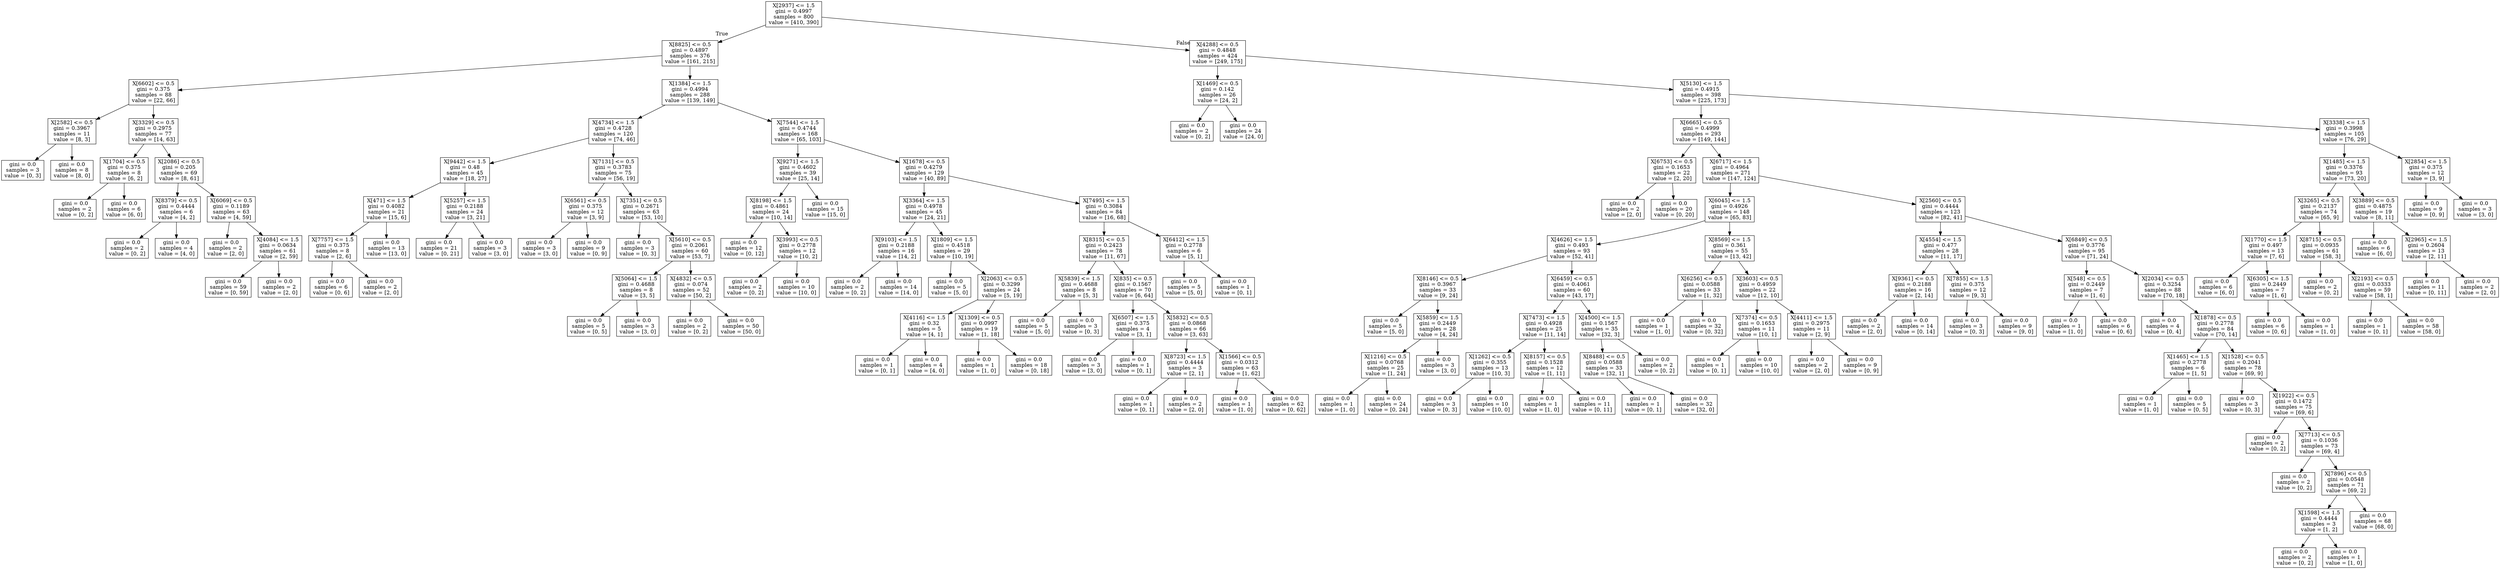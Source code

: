 digraph Tree {
node [shape=box] ;
0 [label="X[2937] <= 1.5\ngini = 0.4997\nsamples = 800\nvalue = [410, 390]"] ;
1 [label="X[8825] <= 0.5\ngini = 0.4897\nsamples = 376\nvalue = [161, 215]"] ;
0 -> 1 [labeldistance=2.5, labelangle=45, headlabel="True"] ;
2 [label="X[6602] <= 0.5\ngini = 0.375\nsamples = 88\nvalue = [22, 66]"] ;
1 -> 2 ;
3 [label="X[2582] <= 0.5\ngini = 0.3967\nsamples = 11\nvalue = [8, 3]"] ;
2 -> 3 ;
4 [label="gini = 0.0\nsamples = 3\nvalue = [0, 3]"] ;
3 -> 4 ;
5 [label="gini = 0.0\nsamples = 8\nvalue = [8, 0]"] ;
3 -> 5 ;
6 [label="X[3329] <= 0.5\ngini = 0.2975\nsamples = 77\nvalue = [14, 63]"] ;
2 -> 6 ;
7 [label="X[1704] <= 0.5\ngini = 0.375\nsamples = 8\nvalue = [6, 2]"] ;
6 -> 7 ;
8 [label="gini = 0.0\nsamples = 2\nvalue = [0, 2]"] ;
7 -> 8 ;
9 [label="gini = 0.0\nsamples = 6\nvalue = [6, 0]"] ;
7 -> 9 ;
10 [label="X[2086] <= 0.5\ngini = 0.205\nsamples = 69\nvalue = [8, 61]"] ;
6 -> 10 ;
11 [label="X[8379] <= 0.5\ngini = 0.4444\nsamples = 6\nvalue = [4, 2]"] ;
10 -> 11 ;
12 [label="gini = 0.0\nsamples = 2\nvalue = [0, 2]"] ;
11 -> 12 ;
13 [label="gini = 0.0\nsamples = 4\nvalue = [4, 0]"] ;
11 -> 13 ;
14 [label="X[6069] <= 0.5\ngini = 0.1189\nsamples = 63\nvalue = [4, 59]"] ;
10 -> 14 ;
15 [label="gini = 0.0\nsamples = 2\nvalue = [2, 0]"] ;
14 -> 15 ;
16 [label="X[4084] <= 1.5\ngini = 0.0634\nsamples = 61\nvalue = [2, 59]"] ;
14 -> 16 ;
17 [label="gini = 0.0\nsamples = 59\nvalue = [0, 59]"] ;
16 -> 17 ;
18 [label="gini = 0.0\nsamples = 2\nvalue = [2, 0]"] ;
16 -> 18 ;
19 [label="X[1384] <= 1.5\ngini = 0.4994\nsamples = 288\nvalue = [139, 149]"] ;
1 -> 19 ;
20 [label="X[4734] <= 1.5\ngini = 0.4728\nsamples = 120\nvalue = [74, 46]"] ;
19 -> 20 ;
21 [label="X[9442] <= 1.5\ngini = 0.48\nsamples = 45\nvalue = [18, 27]"] ;
20 -> 21 ;
22 [label="X[471] <= 1.5\ngini = 0.4082\nsamples = 21\nvalue = [15, 6]"] ;
21 -> 22 ;
23 [label="X[7757] <= 1.5\ngini = 0.375\nsamples = 8\nvalue = [2, 6]"] ;
22 -> 23 ;
24 [label="gini = 0.0\nsamples = 6\nvalue = [0, 6]"] ;
23 -> 24 ;
25 [label="gini = 0.0\nsamples = 2\nvalue = [2, 0]"] ;
23 -> 25 ;
26 [label="gini = 0.0\nsamples = 13\nvalue = [13, 0]"] ;
22 -> 26 ;
27 [label="X[5257] <= 1.5\ngini = 0.2188\nsamples = 24\nvalue = [3, 21]"] ;
21 -> 27 ;
28 [label="gini = 0.0\nsamples = 21\nvalue = [0, 21]"] ;
27 -> 28 ;
29 [label="gini = 0.0\nsamples = 3\nvalue = [3, 0]"] ;
27 -> 29 ;
30 [label="X[7131] <= 0.5\ngini = 0.3783\nsamples = 75\nvalue = [56, 19]"] ;
20 -> 30 ;
31 [label="X[6561] <= 0.5\ngini = 0.375\nsamples = 12\nvalue = [3, 9]"] ;
30 -> 31 ;
32 [label="gini = 0.0\nsamples = 3\nvalue = [3, 0]"] ;
31 -> 32 ;
33 [label="gini = 0.0\nsamples = 9\nvalue = [0, 9]"] ;
31 -> 33 ;
34 [label="X[7351] <= 0.5\ngini = 0.2671\nsamples = 63\nvalue = [53, 10]"] ;
30 -> 34 ;
35 [label="gini = 0.0\nsamples = 3\nvalue = [0, 3]"] ;
34 -> 35 ;
36 [label="X[5610] <= 0.5\ngini = 0.2061\nsamples = 60\nvalue = [53, 7]"] ;
34 -> 36 ;
37 [label="X[5064] <= 1.5\ngini = 0.4688\nsamples = 8\nvalue = [3, 5]"] ;
36 -> 37 ;
38 [label="gini = 0.0\nsamples = 5\nvalue = [0, 5]"] ;
37 -> 38 ;
39 [label="gini = 0.0\nsamples = 3\nvalue = [3, 0]"] ;
37 -> 39 ;
40 [label="X[4832] <= 0.5\ngini = 0.074\nsamples = 52\nvalue = [50, 2]"] ;
36 -> 40 ;
41 [label="gini = 0.0\nsamples = 2\nvalue = [0, 2]"] ;
40 -> 41 ;
42 [label="gini = 0.0\nsamples = 50\nvalue = [50, 0]"] ;
40 -> 42 ;
43 [label="X[7544] <= 1.5\ngini = 0.4744\nsamples = 168\nvalue = [65, 103]"] ;
19 -> 43 ;
44 [label="X[9271] <= 1.5\ngini = 0.4602\nsamples = 39\nvalue = [25, 14]"] ;
43 -> 44 ;
45 [label="X[8198] <= 1.5\ngini = 0.4861\nsamples = 24\nvalue = [10, 14]"] ;
44 -> 45 ;
46 [label="gini = 0.0\nsamples = 12\nvalue = [0, 12]"] ;
45 -> 46 ;
47 [label="X[3993] <= 0.5\ngini = 0.2778\nsamples = 12\nvalue = [10, 2]"] ;
45 -> 47 ;
48 [label="gini = 0.0\nsamples = 2\nvalue = [0, 2]"] ;
47 -> 48 ;
49 [label="gini = 0.0\nsamples = 10\nvalue = [10, 0]"] ;
47 -> 49 ;
50 [label="gini = 0.0\nsamples = 15\nvalue = [15, 0]"] ;
44 -> 50 ;
51 [label="X[1678] <= 0.5\ngini = 0.4279\nsamples = 129\nvalue = [40, 89]"] ;
43 -> 51 ;
52 [label="X[3364] <= 1.5\ngini = 0.4978\nsamples = 45\nvalue = [24, 21]"] ;
51 -> 52 ;
53 [label="X[9103] <= 1.5\ngini = 0.2188\nsamples = 16\nvalue = [14, 2]"] ;
52 -> 53 ;
54 [label="gini = 0.0\nsamples = 2\nvalue = [0, 2]"] ;
53 -> 54 ;
55 [label="gini = 0.0\nsamples = 14\nvalue = [14, 0]"] ;
53 -> 55 ;
56 [label="X[1809] <= 1.5\ngini = 0.4518\nsamples = 29\nvalue = [10, 19]"] ;
52 -> 56 ;
57 [label="gini = 0.0\nsamples = 5\nvalue = [5, 0]"] ;
56 -> 57 ;
58 [label="X[2063] <= 0.5\ngini = 0.3299\nsamples = 24\nvalue = [5, 19]"] ;
56 -> 58 ;
59 [label="X[4116] <= 1.5\ngini = 0.32\nsamples = 5\nvalue = [4, 1]"] ;
58 -> 59 ;
60 [label="gini = 0.0\nsamples = 1\nvalue = [0, 1]"] ;
59 -> 60 ;
61 [label="gini = 0.0\nsamples = 4\nvalue = [4, 0]"] ;
59 -> 61 ;
62 [label="X[1309] <= 0.5\ngini = 0.0997\nsamples = 19\nvalue = [1, 18]"] ;
58 -> 62 ;
63 [label="gini = 0.0\nsamples = 1\nvalue = [1, 0]"] ;
62 -> 63 ;
64 [label="gini = 0.0\nsamples = 18\nvalue = [0, 18]"] ;
62 -> 64 ;
65 [label="X[7495] <= 1.5\ngini = 0.3084\nsamples = 84\nvalue = [16, 68]"] ;
51 -> 65 ;
66 [label="X[8315] <= 0.5\ngini = 0.2423\nsamples = 78\nvalue = [11, 67]"] ;
65 -> 66 ;
67 [label="X[5839] <= 1.5\ngini = 0.4688\nsamples = 8\nvalue = [5, 3]"] ;
66 -> 67 ;
68 [label="gini = 0.0\nsamples = 5\nvalue = [5, 0]"] ;
67 -> 68 ;
69 [label="gini = 0.0\nsamples = 3\nvalue = [0, 3]"] ;
67 -> 69 ;
70 [label="X[835] <= 0.5\ngini = 0.1567\nsamples = 70\nvalue = [6, 64]"] ;
66 -> 70 ;
71 [label="X[6507] <= 1.5\ngini = 0.375\nsamples = 4\nvalue = [3, 1]"] ;
70 -> 71 ;
72 [label="gini = 0.0\nsamples = 3\nvalue = [3, 0]"] ;
71 -> 72 ;
73 [label="gini = 0.0\nsamples = 1\nvalue = [0, 1]"] ;
71 -> 73 ;
74 [label="X[5832] <= 0.5\ngini = 0.0868\nsamples = 66\nvalue = [3, 63]"] ;
70 -> 74 ;
75 [label="X[8723] <= 1.5\ngini = 0.4444\nsamples = 3\nvalue = [2, 1]"] ;
74 -> 75 ;
76 [label="gini = 0.0\nsamples = 1\nvalue = [0, 1]"] ;
75 -> 76 ;
77 [label="gini = 0.0\nsamples = 2\nvalue = [2, 0]"] ;
75 -> 77 ;
78 [label="X[1566] <= 0.5\ngini = 0.0312\nsamples = 63\nvalue = [1, 62]"] ;
74 -> 78 ;
79 [label="gini = 0.0\nsamples = 1\nvalue = [1, 0]"] ;
78 -> 79 ;
80 [label="gini = 0.0\nsamples = 62\nvalue = [0, 62]"] ;
78 -> 80 ;
81 [label="X[6412] <= 1.5\ngini = 0.2778\nsamples = 6\nvalue = [5, 1]"] ;
65 -> 81 ;
82 [label="gini = 0.0\nsamples = 5\nvalue = [5, 0]"] ;
81 -> 82 ;
83 [label="gini = 0.0\nsamples = 1\nvalue = [0, 1]"] ;
81 -> 83 ;
84 [label="X[4288] <= 0.5\ngini = 0.4848\nsamples = 424\nvalue = [249, 175]"] ;
0 -> 84 [labeldistance=2.5, labelangle=-45, headlabel="False"] ;
85 [label="X[1469] <= 0.5\ngini = 0.142\nsamples = 26\nvalue = [24, 2]"] ;
84 -> 85 ;
86 [label="gini = 0.0\nsamples = 2\nvalue = [0, 2]"] ;
85 -> 86 ;
87 [label="gini = 0.0\nsamples = 24\nvalue = [24, 0]"] ;
85 -> 87 ;
88 [label="X[5130] <= 1.5\ngini = 0.4915\nsamples = 398\nvalue = [225, 173]"] ;
84 -> 88 ;
89 [label="X[6665] <= 0.5\ngini = 0.4999\nsamples = 293\nvalue = [149, 144]"] ;
88 -> 89 ;
90 [label="X[6753] <= 0.5\ngini = 0.1653\nsamples = 22\nvalue = [2, 20]"] ;
89 -> 90 ;
91 [label="gini = 0.0\nsamples = 2\nvalue = [2, 0]"] ;
90 -> 91 ;
92 [label="gini = 0.0\nsamples = 20\nvalue = [0, 20]"] ;
90 -> 92 ;
93 [label="X[6717] <= 1.5\ngini = 0.4964\nsamples = 271\nvalue = [147, 124]"] ;
89 -> 93 ;
94 [label="X[6045] <= 1.5\ngini = 0.4926\nsamples = 148\nvalue = [65, 83]"] ;
93 -> 94 ;
95 [label="X[4626] <= 1.5\ngini = 0.493\nsamples = 93\nvalue = [52, 41]"] ;
94 -> 95 ;
96 [label="X[8146] <= 0.5\ngini = 0.3967\nsamples = 33\nvalue = [9, 24]"] ;
95 -> 96 ;
97 [label="gini = 0.0\nsamples = 5\nvalue = [5, 0]"] ;
96 -> 97 ;
98 [label="X[5859] <= 1.5\ngini = 0.2449\nsamples = 28\nvalue = [4, 24]"] ;
96 -> 98 ;
99 [label="X[1216] <= 0.5\ngini = 0.0768\nsamples = 25\nvalue = [1, 24]"] ;
98 -> 99 ;
100 [label="gini = 0.0\nsamples = 1\nvalue = [1, 0]"] ;
99 -> 100 ;
101 [label="gini = 0.0\nsamples = 24\nvalue = [0, 24]"] ;
99 -> 101 ;
102 [label="gini = 0.0\nsamples = 3\nvalue = [3, 0]"] ;
98 -> 102 ;
103 [label="X[6459] <= 0.5\ngini = 0.4061\nsamples = 60\nvalue = [43, 17]"] ;
95 -> 103 ;
104 [label="X[7473] <= 1.5\ngini = 0.4928\nsamples = 25\nvalue = [11, 14]"] ;
103 -> 104 ;
105 [label="X[1262] <= 0.5\ngini = 0.355\nsamples = 13\nvalue = [10, 3]"] ;
104 -> 105 ;
106 [label="gini = 0.0\nsamples = 3\nvalue = [0, 3]"] ;
105 -> 106 ;
107 [label="gini = 0.0\nsamples = 10\nvalue = [10, 0]"] ;
105 -> 107 ;
108 [label="X[8157] <= 0.5\ngini = 0.1528\nsamples = 12\nvalue = [1, 11]"] ;
104 -> 108 ;
109 [label="gini = 0.0\nsamples = 1\nvalue = [1, 0]"] ;
108 -> 109 ;
110 [label="gini = 0.0\nsamples = 11\nvalue = [0, 11]"] ;
108 -> 110 ;
111 [label="X[4500] <= 1.5\ngini = 0.1567\nsamples = 35\nvalue = [32, 3]"] ;
103 -> 111 ;
112 [label="X[8488] <= 0.5\ngini = 0.0588\nsamples = 33\nvalue = [32, 1]"] ;
111 -> 112 ;
113 [label="gini = 0.0\nsamples = 1\nvalue = [0, 1]"] ;
112 -> 113 ;
114 [label="gini = 0.0\nsamples = 32\nvalue = [32, 0]"] ;
112 -> 114 ;
115 [label="gini = 0.0\nsamples = 2\nvalue = [0, 2]"] ;
111 -> 115 ;
116 [label="X[8569] <= 1.5\ngini = 0.361\nsamples = 55\nvalue = [13, 42]"] ;
94 -> 116 ;
117 [label="X[6256] <= 0.5\ngini = 0.0588\nsamples = 33\nvalue = [1, 32]"] ;
116 -> 117 ;
118 [label="gini = 0.0\nsamples = 1\nvalue = [1, 0]"] ;
117 -> 118 ;
119 [label="gini = 0.0\nsamples = 32\nvalue = [0, 32]"] ;
117 -> 119 ;
120 [label="X[3603] <= 0.5\ngini = 0.4959\nsamples = 22\nvalue = [12, 10]"] ;
116 -> 120 ;
121 [label="X[7374] <= 0.5\ngini = 0.1653\nsamples = 11\nvalue = [10, 1]"] ;
120 -> 121 ;
122 [label="gini = 0.0\nsamples = 1\nvalue = [0, 1]"] ;
121 -> 122 ;
123 [label="gini = 0.0\nsamples = 10\nvalue = [10, 0]"] ;
121 -> 123 ;
124 [label="X[4411] <= 1.5\ngini = 0.2975\nsamples = 11\nvalue = [2, 9]"] ;
120 -> 124 ;
125 [label="gini = 0.0\nsamples = 2\nvalue = [2, 0]"] ;
124 -> 125 ;
126 [label="gini = 0.0\nsamples = 9\nvalue = [0, 9]"] ;
124 -> 126 ;
127 [label="X[2560] <= 0.5\ngini = 0.4444\nsamples = 123\nvalue = [82, 41]"] ;
93 -> 127 ;
128 [label="X[4554] <= 1.5\ngini = 0.477\nsamples = 28\nvalue = [11, 17]"] ;
127 -> 128 ;
129 [label="X[9361] <= 0.5\ngini = 0.2188\nsamples = 16\nvalue = [2, 14]"] ;
128 -> 129 ;
130 [label="gini = 0.0\nsamples = 2\nvalue = [2, 0]"] ;
129 -> 130 ;
131 [label="gini = 0.0\nsamples = 14\nvalue = [0, 14]"] ;
129 -> 131 ;
132 [label="X[7855] <= 1.5\ngini = 0.375\nsamples = 12\nvalue = [9, 3]"] ;
128 -> 132 ;
133 [label="gini = 0.0\nsamples = 3\nvalue = [0, 3]"] ;
132 -> 133 ;
134 [label="gini = 0.0\nsamples = 9\nvalue = [9, 0]"] ;
132 -> 134 ;
135 [label="X[6849] <= 0.5\ngini = 0.3776\nsamples = 95\nvalue = [71, 24]"] ;
127 -> 135 ;
136 [label="X[548] <= 0.5\ngini = 0.2449\nsamples = 7\nvalue = [1, 6]"] ;
135 -> 136 ;
137 [label="gini = 0.0\nsamples = 1\nvalue = [1, 0]"] ;
136 -> 137 ;
138 [label="gini = 0.0\nsamples = 6\nvalue = [0, 6]"] ;
136 -> 138 ;
139 [label="X[2034] <= 0.5\ngini = 0.3254\nsamples = 88\nvalue = [70, 18]"] ;
135 -> 139 ;
140 [label="gini = 0.0\nsamples = 4\nvalue = [0, 4]"] ;
139 -> 140 ;
141 [label="X[1878] <= 0.5\ngini = 0.2778\nsamples = 84\nvalue = [70, 14]"] ;
139 -> 141 ;
142 [label="X[1465] <= 1.5\ngini = 0.2778\nsamples = 6\nvalue = [1, 5]"] ;
141 -> 142 ;
143 [label="gini = 0.0\nsamples = 1\nvalue = [1, 0]"] ;
142 -> 143 ;
144 [label="gini = 0.0\nsamples = 5\nvalue = [0, 5]"] ;
142 -> 144 ;
145 [label="X[1528] <= 0.5\ngini = 0.2041\nsamples = 78\nvalue = [69, 9]"] ;
141 -> 145 ;
146 [label="gini = 0.0\nsamples = 3\nvalue = [0, 3]"] ;
145 -> 146 ;
147 [label="X[1922] <= 0.5\ngini = 0.1472\nsamples = 75\nvalue = [69, 6]"] ;
145 -> 147 ;
148 [label="gini = 0.0\nsamples = 2\nvalue = [0, 2]"] ;
147 -> 148 ;
149 [label="X[7713] <= 0.5\ngini = 0.1036\nsamples = 73\nvalue = [69, 4]"] ;
147 -> 149 ;
150 [label="gini = 0.0\nsamples = 2\nvalue = [0, 2]"] ;
149 -> 150 ;
151 [label="X[7896] <= 0.5\ngini = 0.0548\nsamples = 71\nvalue = [69, 2]"] ;
149 -> 151 ;
152 [label="X[1598] <= 1.5\ngini = 0.4444\nsamples = 3\nvalue = [1, 2]"] ;
151 -> 152 ;
153 [label="gini = 0.0\nsamples = 2\nvalue = [0, 2]"] ;
152 -> 153 ;
154 [label="gini = 0.0\nsamples = 1\nvalue = [1, 0]"] ;
152 -> 154 ;
155 [label="gini = 0.0\nsamples = 68\nvalue = [68, 0]"] ;
151 -> 155 ;
156 [label="X[3338] <= 1.5\ngini = 0.3998\nsamples = 105\nvalue = [76, 29]"] ;
88 -> 156 ;
157 [label="X[1485] <= 1.5\ngini = 0.3376\nsamples = 93\nvalue = [73, 20]"] ;
156 -> 157 ;
158 [label="X[3265] <= 0.5\ngini = 0.2137\nsamples = 74\nvalue = [65, 9]"] ;
157 -> 158 ;
159 [label="X[1770] <= 1.5\ngini = 0.497\nsamples = 13\nvalue = [7, 6]"] ;
158 -> 159 ;
160 [label="gini = 0.0\nsamples = 6\nvalue = [6, 0]"] ;
159 -> 160 ;
161 [label="X[6305] <= 1.5\ngini = 0.2449\nsamples = 7\nvalue = [1, 6]"] ;
159 -> 161 ;
162 [label="gini = 0.0\nsamples = 6\nvalue = [0, 6]"] ;
161 -> 162 ;
163 [label="gini = 0.0\nsamples = 1\nvalue = [1, 0]"] ;
161 -> 163 ;
164 [label="X[8715] <= 0.5\ngini = 0.0935\nsamples = 61\nvalue = [58, 3]"] ;
158 -> 164 ;
165 [label="gini = 0.0\nsamples = 2\nvalue = [0, 2]"] ;
164 -> 165 ;
166 [label="X[2193] <= 0.5\ngini = 0.0333\nsamples = 59\nvalue = [58, 1]"] ;
164 -> 166 ;
167 [label="gini = 0.0\nsamples = 1\nvalue = [0, 1]"] ;
166 -> 167 ;
168 [label="gini = 0.0\nsamples = 58\nvalue = [58, 0]"] ;
166 -> 168 ;
169 [label="X[3889] <= 0.5\ngini = 0.4875\nsamples = 19\nvalue = [8, 11]"] ;
157 -> 169 ;
170 [label="gini = 0.0\nsamples = 6\nvalue = [6, 0]"] ;
169 -> 170 ;
171 [label="X[2965] <= 1.5\ngini = 0.2604\nsamples = 13\nvalue = [2, 11]"] ;
169 -> 171 ;
172 [label="gini = 0.0\nsamples = 11\nvalue = [0, 11]"] ;
171 -> 172 ;
173 [label="gini = 0.0\nsamples = 2\nvalue = [2, 0]"] ;
171 -> 173 ;
174 [label="X[2854] <= 1.5\ngini = 0.375\nsamples = 12\nvalue = [3, 9]"] ;
156 -> 174 ;
175 [label="gini = 0.0\nsamples = 9\nvalue = [0, 9]"] ;
174 -> 175 ;
176 [label="gini = 0.0\nsamples = 3\nvalue = [3, 0]"] ;
174 -> 176 ;
}